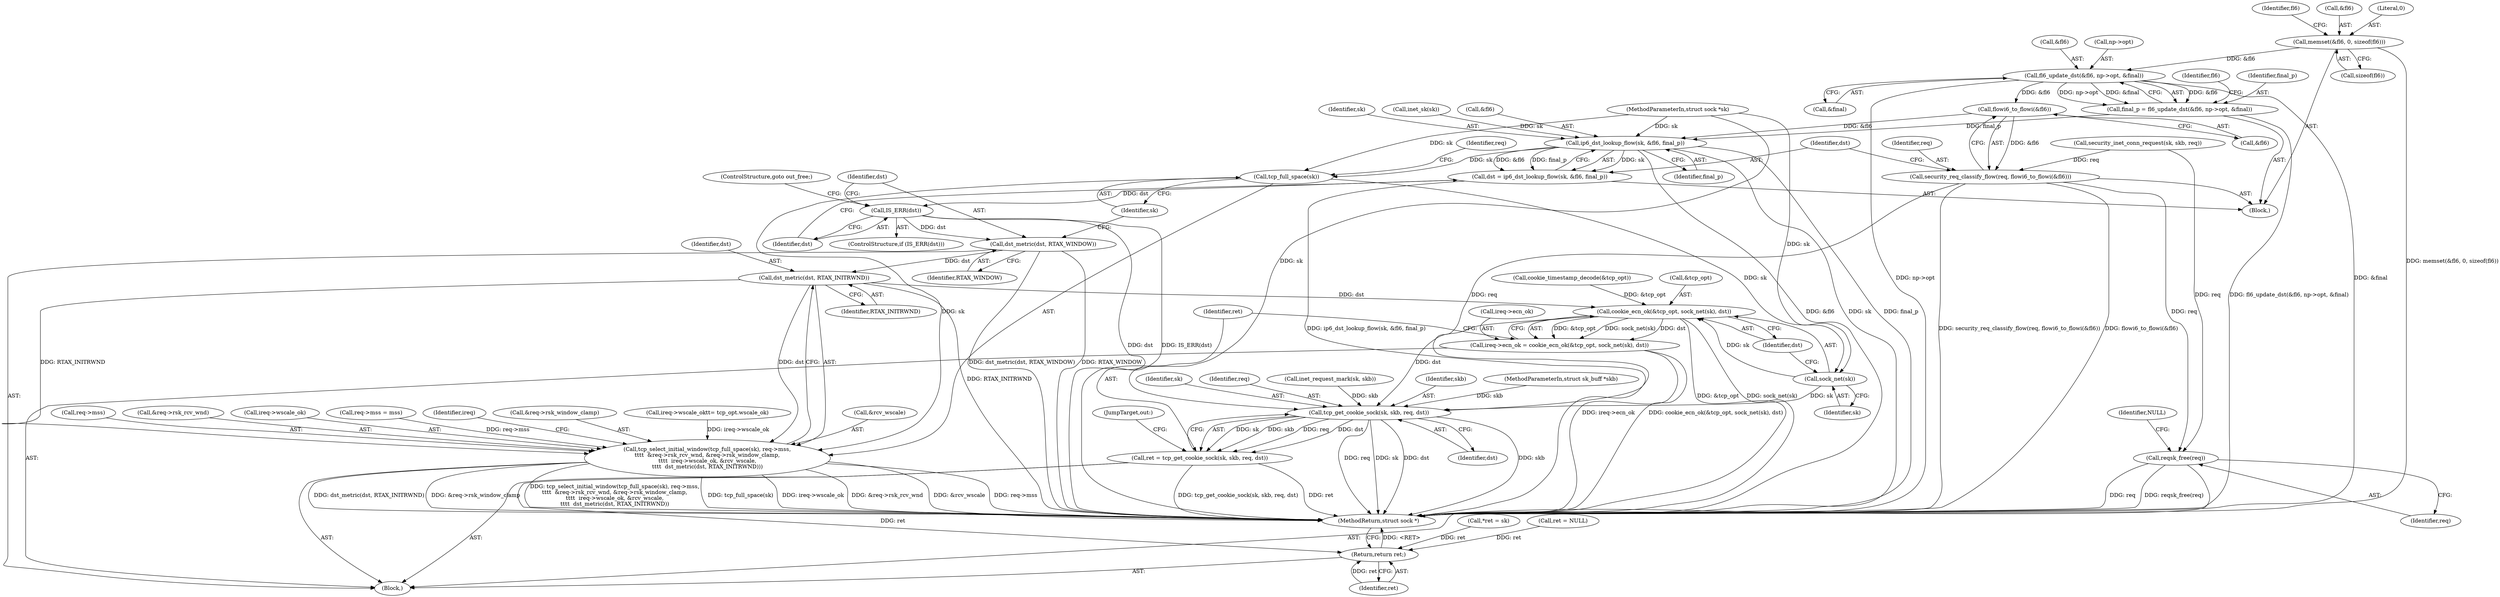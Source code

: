 digraph "0_linux_45f6fad84cc305103b28d73482b344d7f5b76f39_14@API" {
"1000445" [label="(Call,fl6_update_dst(&fl6, np->opt, &final))"];
"1000425" [label="(Call,memset(&fl6, 0, sizeof(fl6)))"];
"1000443" [label="(Call,final_p = fl6_update_dst(&fl6, np->opt, &final))"];
"1000496" [label="(Call,ip6_dst_lookup_flow(sk, &fl6, final_p))"];
"1000494" [label="(Call,dst = ip6_dst_lookup_flow(sk, &fl6, final_p))"];
"1000502" [label="(Call,IS_ERR(dst))"];
"1000505" [label="(Call,dst_metric(dst, RTAX_WINDOW))"];
"1000527" [label="(Call,dst_metric(dst, RTAX_INITRWND))"];
"1000508" [label="(Call,tcp_select_initial_window(tcp_full_space(sk), req->mss,\n\t\t\t\t  &req->rsk_rcv_wnd, &req->rsk_window_clamp,\n\t\t\t\t  ireq->wscale_ok, &rcv_wscale,\n\t\t\t\t  dst_metric(dst, RTAX_INITRWND)))"];
"1000539" [label="(Call,cookie_ecn_ok(&tcp_opt, sock_net(sk), dst))"];
"1000535" [label="(Call,ireq->ecn_ok = cookie_ecn_ok(&tcp_opt, sock_net(sk), dst))"];
"1000547" [label="(Call,tcp_get_cookie_sock(sk, skb, req, dst))"];
"1000545" [label="(Call,ret = tcp_get_cookie_sock(sk, skb, req, dst))"];
"1000553" [label="(Return,return ret;)"];
"1000509" [label="(Call,tcp_full_space(sk))"];
"1000542" [label="(Call,sock_net(sk))"];
"1000491" [label="(Call,flowi6_to_flowi(&fl6))"];
"1000489" [label="(Call,security_req_classify_flow(req, flowi6_to_flowi(&fl6)))"];
"1000556" [label="(Call,reqsk_free(req))"];
"1000433" [label="(Identifier,fl6)"];
"1000556" [label="(Call,reqsk_free(req))"];
"1000496" [label="(Call,ip6_dst_lookup_flow(sk, &fl6, final_p))"];
"1000559" [label="(Identifier,NULL)"];
"1000226" [label="(Call,security_inet_conn_request(sk, skb, req))"];
"1000497" [label="(Identifier,sk)"];
"1000494" [label="(Call,dst = ip6_dst_lookup_flow(sk, &fl6, final_p))"];
"1000542" [label="(Call,sock_net(sk))"];
"1000529" [label="(Identifier,RTAX_INITRWND)"];
"1000502" [label="(Call,IS_ERR(dst))"];
"1000443" [label="(Call,final_p = fl6_update_dst(&fl6, np->opt, &final))"];
"1000504" [label="(ControlStructure,goto out_free;)"];
"1000507" [label="(Identifier,RTAX_WINDOW)"];
"1000539" [label="(Call,cookie_ecn_ok(&tcp_opt, sock_net(sk), dst))"];
"1000455" [label="(Identifier,fl6)"];
"1000486" [label="(Call,inet_sk(sk))"];
"1000106" [label="(Block,)"];
"1000509" [label="(Call,tcp_full_space(sk))"];
"1000421" [label="(Block,)"];
"1000547" [label="(Call,tcp_get_cookie_sock(sk, skb, req, dst))"];
"1000545" [label="(Call,ret = tcp_get_cookie_sock(sk, skb, req, dst))"];
"1000557" [label="(Identifier,req)"];
"1000498" [label="(Call,&fl6)"];
"1000425" [label="(Call,memset(&fl6, 0, sizeof(fl6)))"];
"1000525" [label="(Call,&rcv_wscale)"];
"1000194" [label="(Call,cookie_timestamp_decode(&tcp_opt))"];
"1000554" [label="(Identifier,ret)"];
"1000560" [label="(MethodReturn,struct sock *)"];
"1000451" [label="(Call,&final)"];
"1000551" [label="(Identifier,dst)"];
"1000426" [label="(Call,&fl6)"];
"1000506" [label="(Identifier,dst)"];
"1000512" [label="(Identifier,req)"];
"1000511" [label="(Call,req->mss)"];
"1000527" [label="(Call,dst_metric(dst, RTAX_INITRWND))"];
"1000500" [label="(Identifier,final_p)"];
"1000514" [label="(Call,&req->rsk_rcv_wnd)"];
"1000528" [label="(Identifier,dst)"];
"1000135" [label="(Call,*ret = sk)"];
"1000428" [label="(Literal,0)"];
"1000536" [label="(Call,ireq->ecn_ok)"];
"1000495" [label="(Identifier,dst)"];
"1000553" [label="(Return,return ret;)"];
"1000522" [label="(Call,ireq->wscale_ok)"];
"1000548" [label="(Identifier,sk)"];
"1000552" [label="(JumpTarget,out:)"];
"1000490" [label="(Identifier,req)"];
"1000510" [label="(Identifier,sk)"];
"1000540" [label="(Call,&tcp_opt)"];
"1000489" [label="(Call,security_req_classify_flow(req, flowi6_to_flowi(&fl6)))"];
"1000550" [label="(Identifier,req)"];
"1000546" [label="(Identifier,ret)"];
"1000505" [label="(Call,dst_metric(dst, RTAX_WINDOW))"];
"1000492" [label="(Call,&fl6)"];
"1000231" [label="(Call,req->mss = mss)"];
"1000198" [label="(Call,ret = NULL)"];
"1000532" [label="(Identifier,ireq)"];
"1000544" [label="(Identifier,dst)"];
"1000535" [label="(Call,ireq->ecn_ok = cookie_ecn_ok(&tcp_opt, sock_net(sk), dst))"];
"1000445" [label="(Call,fl6_update_dst(&fl6, np->opt, &final))"];
"1000501" [label="(ControlStructure,if (IS_ERR(dst)))"];
"1000543" [label="(Identifier,sk)"];
"1000444" [label="(Identifier,final_p)"];
"1000518" [label="(Call,&req->rsk_window_clamp)"];
"1000491" [label="(Call,flowi6_to_flowi(&fl6))"];
"1000508" [label="(Call,tcp_select_initial_window(tcp_full_space(sk), req->mss,\n\t\t\t\t  &req->rsk_rcv_wnd, &req->rsk_window_clamp,\n\t\t\t\t  ireq->wscale_ok, &rcv_wscale,\n\t\t\t\t  dst_metric(dst, RTAX_INITRWND)))"];
"1000351" [label="(Call,inet_request_mark(sk, skb))"];
"1000429" [label="(Call,sizeof(fl6))"];
"1000549" [label="(Identifier,skb)"];
"1000373" [label="(Call,ireq->wscale_ok\t\t= tcp_opt.wscale_ok)"];
"1000104" [label="(MethodParameterIn,struct sock *sk)"];
"1000448" [label="(Call,np->opt)"];
"1000446" [label="(Call,&fl6)"];
"1000503" [label="(Identifier,dst)"];
"1000105" [label="(MethodParameterIn,struct sk_buff *skb)"];
"1000445" -> "1000443"  [label="AST: "];
"1000445" -> "1000451"  [label="CFG: "];
"1000446" -> "1000445"  [label="AST: "];
"1000448" -> "1000445"  [label="AST: "];
"1000451" -> "1000445"  [label="AST: "];
"1000443" -> "1000445"  [label="CFG: "];
"1000445" -> "1000560"  [label="DDG: &final"];
"1000445" -> "1000560"  [label="DDG: np->opt"];
"1000445" -> "1000443"  [label="DDG: &fl6"];
"1000445" -> "1000443"  [label="DDG: np->opt"];
"1000445" -> "1000443"  [label="DDG: &final"];
"1000425" -> "1000445"  [label="DDG: &fl6"];
"1000445" -> "1000491"  [label="DDG: &fl6"];
"1000425" -> "1000421"  [label="AST: "];
"1000425" -> "1000429"  [label="CFG: "];
"1000426" -> "1000425"  [label="AST: "];
"1000428" -> "1000425"  [label="AST: "];
"1000429" -> "1000425"  [label="AST: "];
"1000433" -> "1000425"  [label="CFG: "];
"1000425" -> "1000560"  [label="DDG: memset(&fl6, 0, sizeof(fl6))"];
"1000443" -> "1000421"  [label="AST: "];
"1000444" -> "1000443"  [label="AST: "];
"1000455" -> "1000443"  [label="CFG: "];
"1000443" -> "1000560"  [label="DDG: fl6_update_dst(&fl6, np->opt, &final)"];
"1000443" -> "1000496"  [label="DDG: final_p"];
"1000496" -> "1000494"  [label="AST: "];
"1000496" -> "1000500"  [label="CFG: "];
"1000497" -> "1000496"  [label="AST: "];
"1000498" -> "1000496"  [label="AST: "];
"1000500" -> "1000496"  [label="AST: "];
"1000494" -> "1000496"  [label="CFG: "];
"1000496" -> "1000560"  [label="DDG: &fl6"];
"1000496" -> "1000560"  [label="DDG: sk"];
"1000496" -> "1000560"  [label="DDG: final_p"];
"1000496" -> "1000494"  [label="DDG: sk"];
"1000496" -> "1000494"  [label="DDG: &fl6"];
"1000496" -> "1000494"  [label="DDG: final_p"];
"1000486" -> "1000496"  [label="DDG: sk"];
"1000104" -> "1000496"  [label="DDG: sk"];
"1000491" -> "1000496"  [label="DDG: &fl6"];
"1000496" -> "1000509"  [label="DDG: sk"];
"1000494" -> "1000421"  [label="AST: "];
"1000495" -> "1000494"  [label="AST: "];
"1000503" -> "1000494"  [label="CFG: "];
"1000494" -> "1000560"  [label="DDG: ip6_dst_lookup_flow(sk, &fl6, final_p)"];
"1000494" -> "1000502"  [label="DDG: dst"];
"1000502" -> "1000501"  [label="AST: "];
"1000502" -> "1000503"  [label="CFG: "];
"1000503" -> "1000502"  [label="AST: "];
"1000504" -> "1000502"  [label="CFG: "];
"1000506" -> "1000502"  [label="CFG: "];
"1000502" -> "1000560"  [label="DDG: dst"];
"1000502" -> "1000560"  [label="DDG: IS_ERR(dst)"];
"1000502" -> "1000505"  [label="DDG: dst"];
"1000505" -> "1000106"  [label="AST: "];
"1000505" -> "1000507"  [label="CFG: "];
"1000506" -> "1000505"  [label="AST: "];
"1000507" -> "1000505"  [label="AST: "];
"1000510" -> "1000505"  [label="CFG: "];
"1000505" -> "1000560"  [label="DDG: RTAX_WINDOW"];
"1000505" -> "1000560"  [label="DDG: dst_metric(dst, RTAX_WINDOW)"];
"1000505" -> "1000527"  [label="DDG: dst"];
"1000527" -> "1000508"  [label="AST: "];
"1000527" -> "1000529"  [label="CFG: "];
"1000528" -> "1000527"  [label="AST: "];
"1000529" -> "1000527"  [label="AST: "];
"1000508" -> "1000527"  [label="CFG: "];
"1000527" -> "1000560"  [label="DDG: RTAX_INITRWND"];
"1000527" -> "1000508"  [label="DDG: dst"];
"1000527" -> "1000508"  [label="DDG: RTAX_INITRWND"];
"1000527" -> "1000539"  [label="DDG: dst"];
"1000508" -> "1000106"  [label="AST: "];
"1000509" -> "1000508"  [label="AST: "];
"1000511" -> "1000508"  [label="AST: "];
"1000514" -> "1000508"  [label="AST: "];
"1000518" -> "1000508"  [label="AST: "];
"1000522" -> "1000508"  [label="AST: "];
"1000525" -> "1000508"  [label="AST: "];
"1000532" -> "1000508"  [label="CFG: "];
"1000508" -> "1000560"  [label="DDG: &rcv_wscale"];
"1000508" -> "1000560"  [label="DDG: tcp_full_space(sk)"];
"1000508" -> "1000560"  [label="DDG: ireq->wscale_ok"];
"1000508" -> "1000560"  [label="DDG: &req->rsk_rcv_wnd"];
"1000508" -> "1000560"  [label="DDG: req->mss"];
"1000508" -> "1000560"  [label="DDG: &req->rsk_window_clamp"];
"1000508" -> "1000560"  [label="DDG: dst_metric(dst, RTAX_INITRWND)"];
"1000508" -> "1000560"  [label="DDG: tcp_select_initial_window(tcp_full_space(sk), req->mss,\n\t\t\t\t  &req->rsk_rcv_wnd, &req->rsk_window_clamp,\n\t\t\t\t  ireq->wscale_ok, &rcv_wscale,\n\t\t\t\t  dst_metric(dst, RTAX_INITRWND))"];
"1000509" -> "1000508"  [label="DDG: sk"];
"1000231" -> "1000508"  [label="DDG: req->mss"];
"1000373" -> "1000508"  [label="DDG: ireq->wscale_ok"];
"1000539" -> "1000535"  [label="AST: "];
"1000539" -> "1000544"  [label="CFG: "];
"1000540" -> "1000539"  [label="AST: "];
"1000542" -> "1000539"  [label="AST: "];
"1000544" -> "1000539"  [label="AST: "];
"1000535" -> "1000539"  [label="CFG: "];
"1000539" -> "1000560"  [label="DDG: &tcp_opt"];
"1000539" -> "1000560"  [label="DDG: sock_net(sk)"];
"1000539" -> "1000535"  [label="DDG: &tcp_opt"];
"1000539" -> "1000535"  [label="DDG: sock_net(sk)"];
"1000539" -> "1000535"  [label="DDG: dst"];
"1000194" -> "1000539"  [label="DDG: &tcp_opt"];
"1000542" -> "1000539"  [label="DDG: sk"];
"1000539" -> "1000547"  [label="DDG: dst"];
"1000535" -> "1000106"  [label="AST: "];
"1000536" -> "1000535"  [label="AST: "];
"1000546" -> "1000535"  [label="CFG: "];
"1000535" -> "1000560"  [label="DDG: ireq->ecn_ok"];
"1000535" -> "1000560"  [label="DDG: cookie_ecn_ok(&tcp_opt, sock_net(sk), dst)"];
"1000547" -> "1000545"  [label="AST: "];
"1000547" -> "1000551"  [label="CFG: "];
"1000548" -> "1000547"  [label="AST: "];
"1000549" -> "1000547"  [label="AST: "];
"1000550" -> "1000547"  [label="AST: "];
"1000551" -> "1000547"  [label="AST: "];
"1000545" -> "1000547"  [label="CFG: "];
"1000547" -> "1000560"  [label="DDG: req"];
"1000547" -> "1000560"  [label="DDG: sk"];
"1000547" -> "1000560"  [label="DDG: dst"];
"1000547" -> "1000560"  [label="DDG: skb"];
"1000547" -> "1000545"  [label="DDG: sk"];
"1000547" -> "1000545"  [label="DDG: skb"];
"1000547" -> "1000545"  [label="DDG: req"];
"1000547" -> "1000545"  [label="DDG: dst"];
"1000542" -> "1000547"  [label="DDG: sk"];
"1000104" -> "1000547"  [label="DDG: sk"];
"1000351" -> "1000547"  [label="DDG: skb"];
"1000105" -> "1000547"  [label="DDG: skb"];
"1000489" -> "1000547"  [label="DDG: req"];
"1000545" -> "1000106"  [label="AST: "];
"1000546" -> "1000545"  [label="AST: "];
"1000552" -> "1000545"  [label="CFG: "];
"1000545" -> "1000560"  [label="DDG: ret"];
"1000545" -> "1000560"  [label="DDG: tcp_get_cookie_sock(sk, skb, req, dst)"];
"1000545" -> "1000553"  [label="DDG: ret"];
"1000553" -> "1000106"  [label="AST: "];
"1000553" -> "1000554"  [label="CFG: "];
"1000554" -> "1000553"  [label="AST: "];
"1000560" -> "1000553"  [label="CFG: "];
"1000553" -> "1000560"  [label="DDG: <RET>"];
"1000554" -> "1000553"  [label="DDG: ret"];
"1000198" -> "1000553"  [label="DDG: ret"];
"1000135" -> "1000553"  [label="DDG: ret"];
"1000509" -> "1000510"  [label="CFG: "];
"1000510" -> "1000509"  [label="AST: "];
"1000512" -> "1000509"  [label="CFG: "];
"1000104" -> "1000509"  [label="DDG: sk"];
"1000509" -> "1000542"  [label="DDG: sk"];
"1000542" -> "1000543"  [label="CFG: "];
"1000543" -> "1000542"  [label="AST: "];
"1000544" -> "1000542"  [label="CFG: "];
"1000104" -> "1000542"  [label="DDG: sk"];
"1000491" -> "1000489"  [label="AST: "];
"1000491" -> "1000492"  [label="CFG: "];
"1000492" -> "1000491"  [label="AST: "];
"1000489" -> "1000491"  [label="CFG: "];
"1000491" -> "1000489"  [label="DDG: &fl6"];
"1000489" -> "1000421"  [label="AST: "];
"1000490" -> "1000489"  [label="AST: "];
"1000495" -> "1000489"  [label="CFG: "];
"1000489" -> "1000560"  [label="DDG: security_req_classify_flow(req, flowi6_to_flowi(&fl6))"];
"1000489" -> "1000560"  [label="DDG: flowi6_to_flowi(&fl6)"];
"1000226" -> "1000489"  [label="DDG: req"];
"1000489" -> "1000556"  [label="DDG: req"];
"1000556" -> "1000106"  [label="AST: "];
"1000556" -> "1000557"  [label="CFG: "];
"1000557" -> "1000556"  [label="AST: "];
"1000559" -> "1000556"  [label="CFG: "];
"1000556" -> "1000560"  [label="DDG: req"];
"1000556" -> "1000560"  [label="DDG: reqsk_free(req)"];
"1000226" -> "1000556"  [label="DDG: req"];
}
